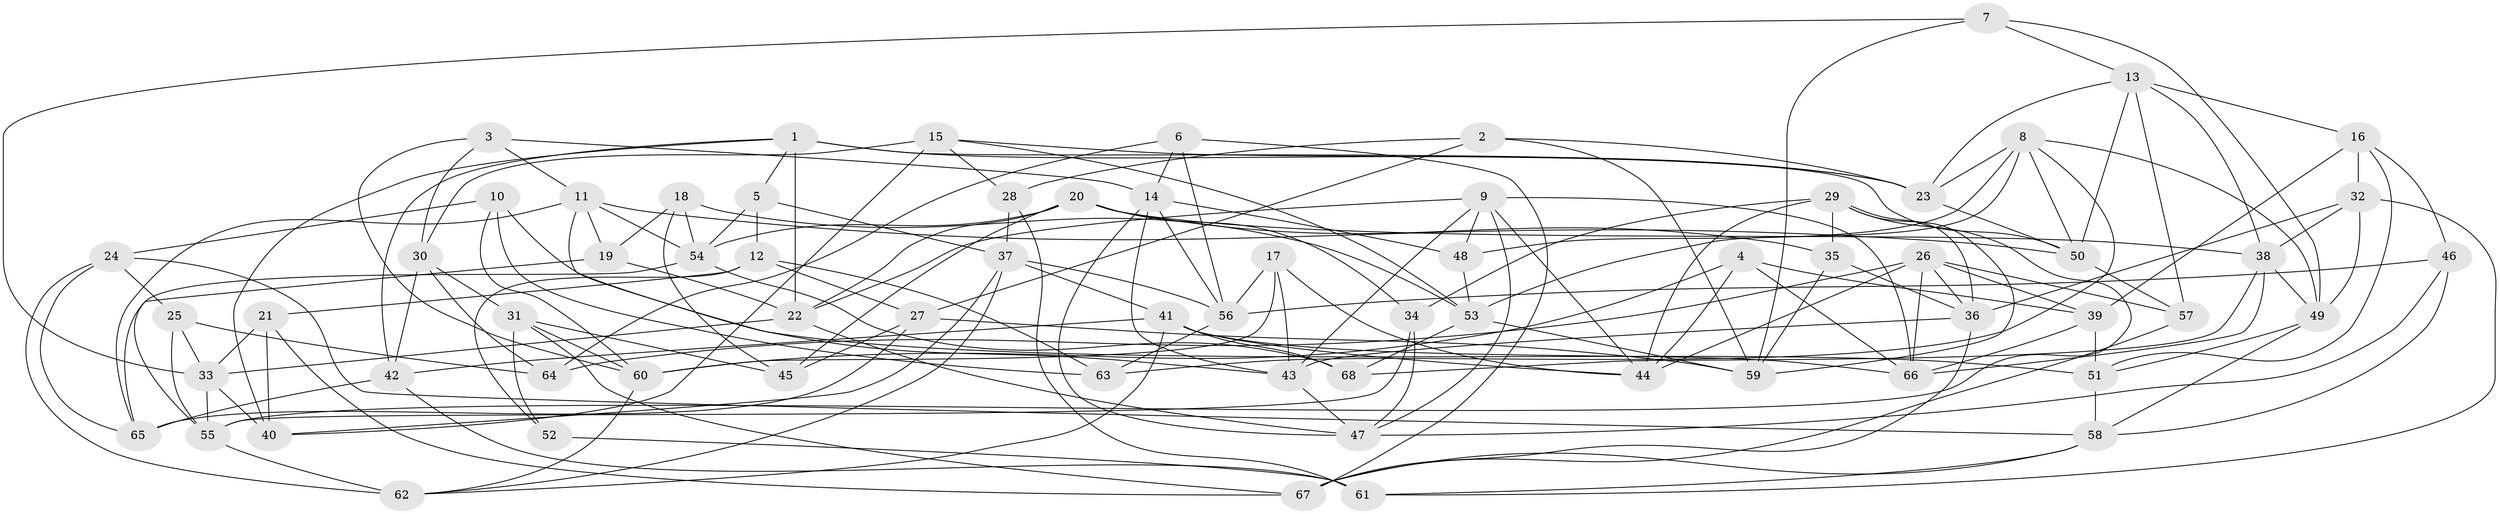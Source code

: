 // original degree distribution, {4: 1.0}
// Generated by graph-tools (version 1.1) at 2025/38/03/04/25 23:38:04]
// undirected, 68 vertices, 173 edges
graph export_dot {
  node [color=gray90,style=filled];
  1;
  2;
  3;
  4;
  5;
  6;
  7;
  8;
  9;
  10;
  11;
  12;
  13;
  14;
  15;
  16;
  17;
  18;
  19;
  20;
  21;
  22;
  23;
  24;
  25;
  26;
  27;
  28;
  29;
  30;
  31;
  32;
  33;
  34;
  35;
  36;
  37;
  38;
  39;
  40;
  41;
  42;
  43;
  44;
  45;
  46;
  47;
  48;
  49;
  50;
  51;
  52;
  53;
  54;
  55;
  56;
  57;
  58;
  59;
  60;
  61;
  62;
  63;
  64;
  65;
  66;
  67;
  68;
  1 -- 5 [weight=1.0];
  1 -- 22 [weight=1.0];
  1 -- 23 [weight=1.0];
  1 -- 40 [weight=1.0];
  1 -- 42 [weight=1.0];
  1 -- 50 [weight=1.0];
  2 -- 23 [weight=1.0];
  2 -- 27 [weight=1.0];
  2 -- 28 [weight=1.0];
  2 -- 59 [weight=1.0];
  3 -- 11 [weight=1.0];
  3 -- 14 [weight=1.0];
  3 -- 30 [weight=1.0];
  3 -- 60 [weight=1.0];
  4 -- 39 [weight=1.0];
  4 -- 44 [weight=1.0];
  4 -- 60 [weight=1.0];
  4 -- 66 [weight=1.0];
  5 -- 12 [weight=1.0];
  5 -- 37 [weight=1.0];
  5 -- 54 [weight=1.0];
  6 -- 14 [weight=1.0];
  6 -- 56 [weight=1.0];
  6 -- 64 [weight=1.0];
  6 -- 67 [weight=1.0];
  7 -- 13 [weight=1.0];
  7 -- 33 [weight=1.0];
  7 -- 49 [weight=1.0];
  7 -- 59 [weight=1.0];
  8 -- 23 [weight=1.0];
  8 -- 48 [weight=1.0];
  8 -- 49 [weight=1.0];
  8 -- 50 [weight=1.0];
  8 -- 53 [weight=1.0];
  8 -- 63 [weight=1.0];
  9 -- 22 [weight=1.0];
  9 -- 43 [weight=1.0];
  9 -- 44 [weight=1.0];
  9 -- 47 [weight=1.0];
  9 -- 48 [weight=1.0];
  9 -- 66 [weight=1.0];
  10 -- 24 [weight=1.0];
  10 -- 51 [weight=1.0];
  10 -- 60 [weight=1.0];
  10 -- 63 [weight=1.0];
  11 -- 19 [weight=1.0];
  11 -- 43 [weight=1.0];
  11 -- 50 [weight=1.0];
  11 -- 54 [weight=1.0];
  11 -- 65 [weight=1.0];
  12 -- 21 [weight=1.0];
  12 -- 27 [weight=2.0];
  12 -- 52 [weight=1.0];
  12 -- 63 [weight=1.0];
  13 -- 16 [weight=1.0];
  13 -- 23 [weight=1.0];
  13 -- 38 [weight=1.0];
  13 -- 50 [weight=1.0];
  13 -- 57 [weight=1.0];
  14 -- 43 [weight=1.0];
  14 -- 47 [weight=1.0];
  14 -- 48 [weight=1.0];
  14 -- 56 [weight=1.0];
  15 -- 23 [weight=1.0];
  15 -- 28 [weight=1.0];
  15 -- 30 [weight=1.0];
  15 -- 40 [weight=2.0];
  15 -- 53 [weight=1.0];
  16 -- 32 [weight=2.0];
  16 -- 39 [weight=1.0];
  16 -- 46 [weight=1.0];
  16 -- 51 [weight=1.0];
  17 -- 43 [weight=1.0];
  17 -- 44 [weight=1.0];
  17 -- 56 [weight=1.0];
  17 -- 60 [weight=1.0];
  18 -- 19 [weight=1.0];
  18 -- 45 [weight=1.0];
  18 -- 53 [weight=1.0];
  18 -- 54 [weight=1.0];
  19 -- 22 [weight=1.0];
  19 -- 55 [weight=1.0];
  20 -- 22 [weight=1.0];
  20 -- 34 [weight=1.0];
  20 -- 35 [weight=1.0];
  20 -- 38 [weight=1.0];
  20 -- 45 [weight=1.0];
  20 -- 54 [weight=1.0];
  21 -- 33 [weight=1.0];
  21 -- 40 [weight=1.0];
  21 -- 67 [weight=1.0];
  22 -- 33 [weight=1.0];
  22 -- 47 [weight=1.0];
  23 -- 50 [weight=1.0];
  24 -- 25 [weight=1.0];
  24 -- 58 [weight=1.0];
  24 -- 62 [weight=2.0];
  24 -- 65 [weight=1.0];
  25 -- 33 [weight=1.0];
  25 -- 55 [weight=1.0];
  25 -- 64 [weight=1.0];
  26 -- 36 [weight=1.0];
  26 -- 39 [weight=1.0];
  26 -- 44 [weight=1.0];
  26 -- 57 [weight=1.0];
  26 -- 64 [weight=1.0];
  26 -- 66 [weight=1.0];
  27 -- 45 [weight=1.0];
  27 -- 59 [weight=1.0];
  27 -- 65 [weight=1.0];
  28 -- 37 [weight=1.0];
  28 -- 61 [weight=1.0];
  29 -- 34 [weight=1.0];
  29 -- 35 [weight=1.0];
  29 -- 36 [weight=1.0];
  29 -- 44 [weight=1.0];
  29 -- 55 [weight=1.0];
  29 -- 59 [weight=1.0];
  30 -- 31 [weight=2.0];
  30 -- 42 [weight=1.0];
  30 -- 64 [weight=1.0];
  31 -- 45 [weight=1.0];
  31 -- 52 [weight=1.0];
  31 -- 60 [weight=1.0];
  31 -- 67 [weight=1.0];
  32 -- 36 [weight=1.0];
  32 -- 38 [weight=1.0];
  32 -- 49 [weight=1.0];
  32 -- 61 [weight=1.0];
  33 -- 40 [weight=1.0];
  33 -- 55 [weight=1.0];
  34 -- 47 [weight=1.0];
  34 -- 55 [weight=1.0];
  35 -- 36 [weight=1.0];
  35 -- 59 [weight=1.0];
  36 -- 43 [weight=1.0];
  36 -- 67 [weight=1.0];
  37 -- 40 [weight=1.0];
  37 -- 41 [weight=1.0];
  37 -- 56 [weight=1.0];
  37 -- 62 [weight=1.0];
  38 -- 49 [weight=1.0];
  38 -- 66 [weight=1.0];
  38 -- 68 [weight=1.0];
  39 -- 51 [weight=2.0];
  39 -- 66 [weight=1.0];
  41 -- 42 [weight=1.0];
  41 -- 44 [weight=1.0];
  41 -- 62 [weight=1.0];
  41 -- 66 [weight=1.0];
  41 -- 68 [weight=1.0];
  42 -- 61 [weight=1.0];
  42 -- 65 [weight=2.0];
  43 -- 47 [weight=1.0];
  46 -- 47 [weight=1.0];
  46 -- 56 [weight=1.0];
  46 -- 58 [weight=1.0];
  48 -- 53 [weight=1.0];
  49 -- 51 [weight=1.0];
  49 -- 58 [weight=1.0];
  50 -- 57 [weight=1.0];
  51 -- 58 [weight=1.0];
  52 -- 61 [weight=2.0];
  53 -- 59 [weight=1.0];
  53 -- 68 [weight=1.0];
  54 -- 65 [weight=1.0];
  54 -- 68 [weight=1.0];
  55 -- 62 [weight=1.0];
  56 -- 63 [weight=1.0];
  57 -- 67 [weight=1.0];
  58 -- 61 [weight=1.0];
  58 -- 67 [weight=1.0];
  60 -- 62 [weight=1.0];
}
